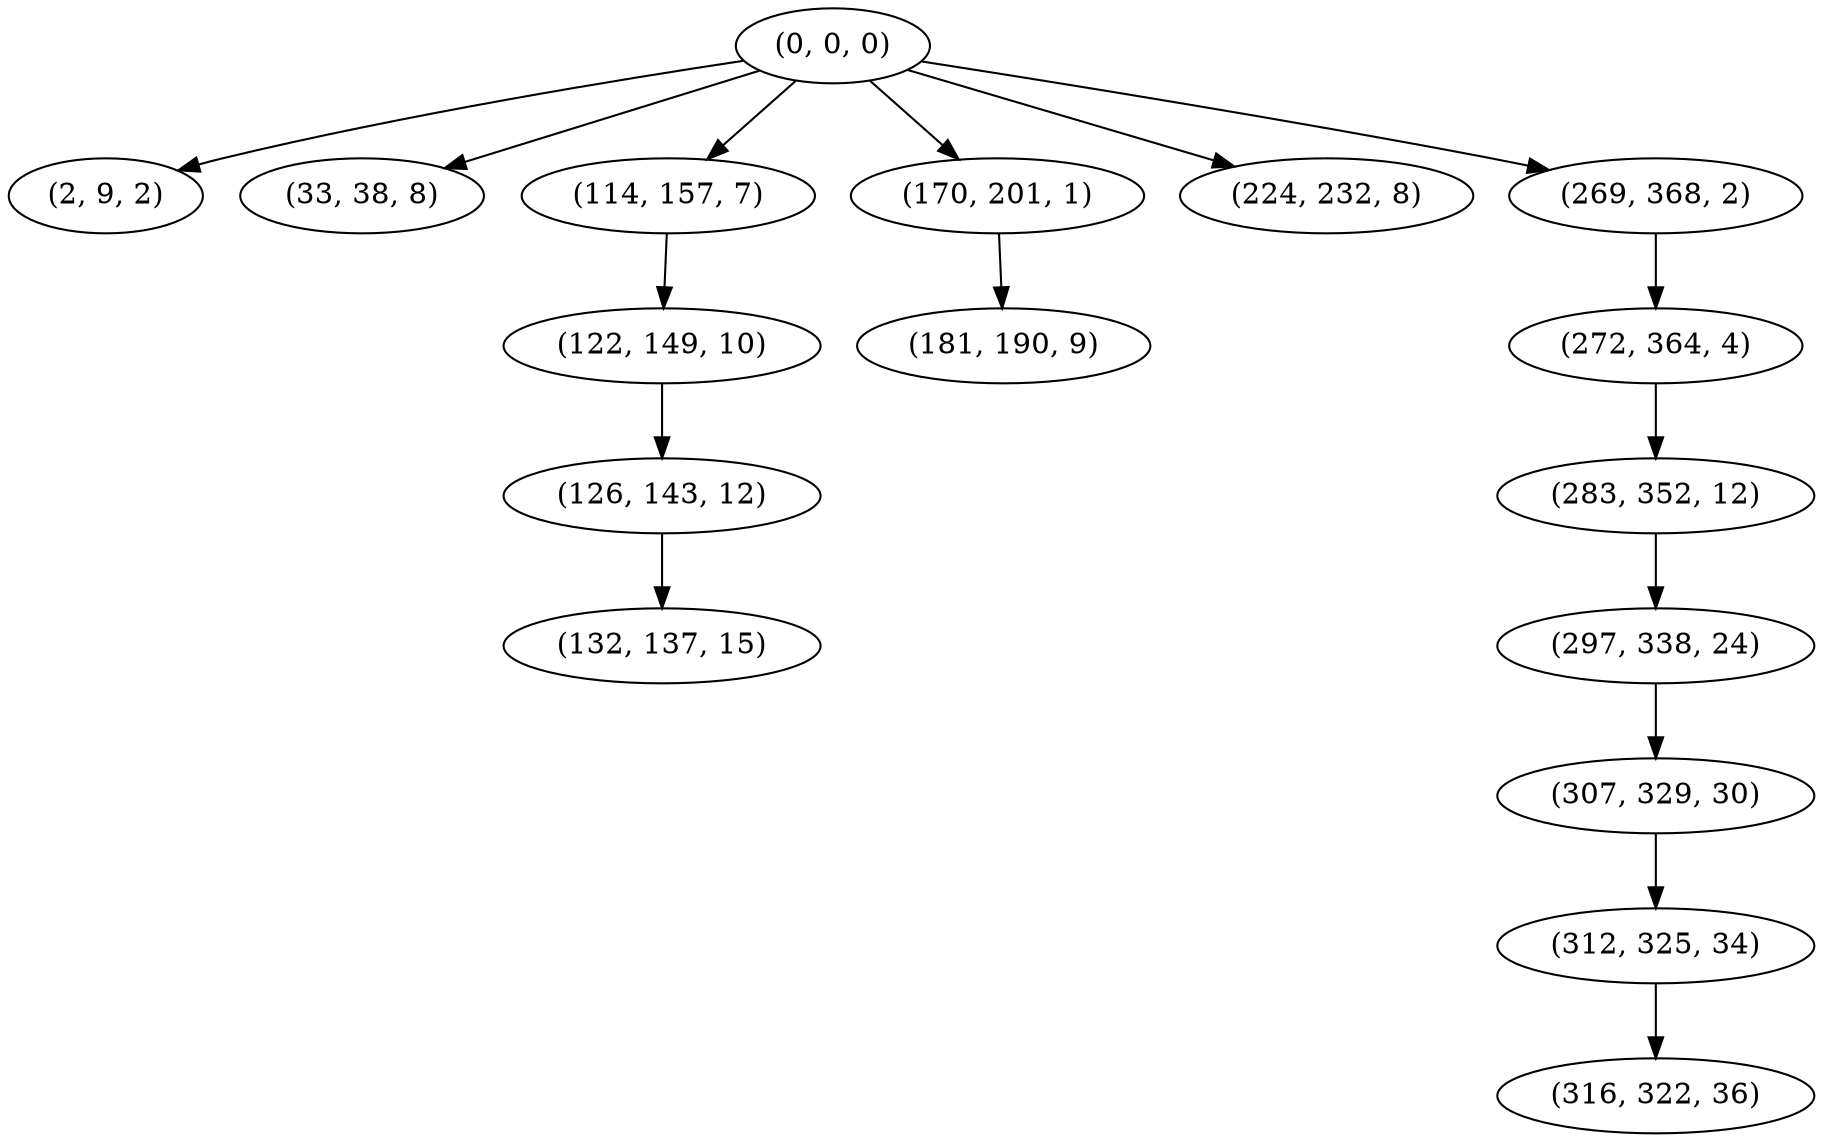 digraph tree {
    "(0, 0, 0)";
    "(2, 9, 2)";
    "(33, 38, 8)";
    "(114, 157, 7)";
    "(122, 149, 10)";
    "(126, 143, 12)";
    "(132, 137, 15)";
    "(170, 201, 1)";
    "(181, 190, 9)";
    "(224, 232, 8)";
    "(269, 368, 2)";
    "(272, 364, 4)";
    "(283, 352, 12)";
    "(297, 338, 24)";
    "(307, 329, 30)";
    "(312, 325, 34)";
    "(316, 322, 36)";
    "(0, 0, 0)" -> "(2, 9, 2)";
    "(0, 0, 0)" -> "(33, 38, 8)";
    "(0, 0, 0)" -> "(114, 157, 7)";
    "(0, 0, 0)" -> "(170, 201, 1)";
    "(0, 0, 0)" -> "(224, 232, 8)";
    "(0, 0, 0)" -> "(269, 368, 2)";
    "(114, 157, 7)" -> "(122, 149, 10)";
    "(122, 149, 10)" -> "(126, 143, 12)";
    "(126, 143, 12)" -> "(132, 137, 15)";
    "(170, 201, 1)" -> "(181, 190, 9)";
    "(269, 368, 2)" -> "(272, 364, 4)";
    "(272, 364, 4)" -> "(283, 352, 12)";
    "(283, 352, 12)" -> "(297, 338, 24)";
    "(297, 338, 24)" -> "(307, 329, 30)";
    "(307, 329, 30)" -> "(312, 325, 34)";
    "(312, 325, 34)" -> "(316, 322, 36)";
}
